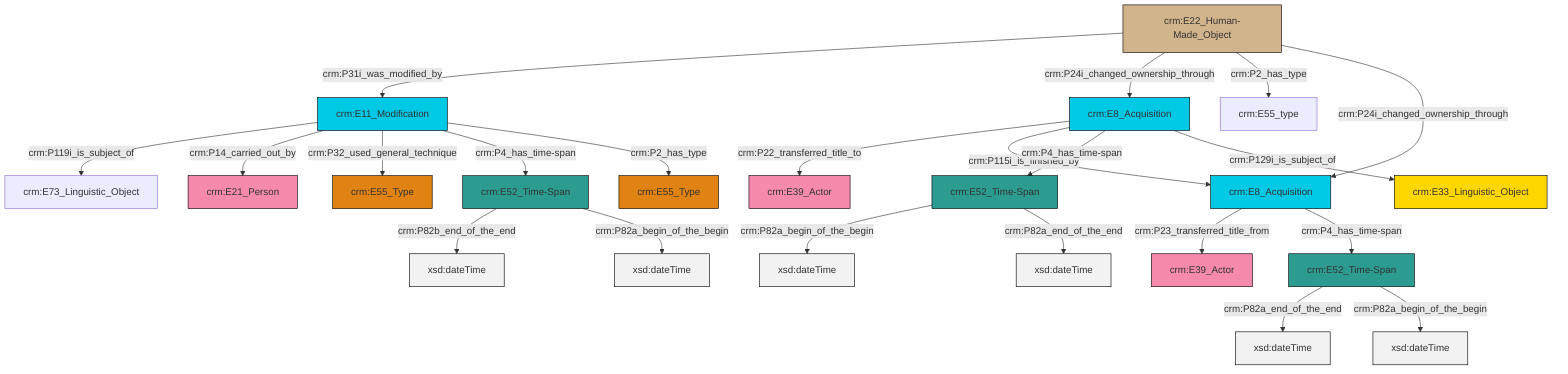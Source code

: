 graph TD
classDef Literal fill:#f2f2f2,stroke:#000000;
classDef CRM_Entity fill:#FFFFFF,stroke:#000000;
classDef Temporal_Entity fill:#00C9E6, stroke:#000000;
classDef Type fill:#E18312, stroke:#000000;
classDef Time-Span fill:#2C9C91, stroke:#000000;
classDef Appellation fill:#FFEB7F, stroke:#000000;
classDef Place fill:#008836, stroke:#000000;
classDef Persistent_Item fill:#B266B2, stroke:#000000;
classDef Conceptual_Object fill:#FFD700, stroke:#000000;
classDef Physical_Thing fill:#D2B48C, stroke:#000000;
classDef Actor fill:#f58aad, stroke:#000000;
classDef PC_Classes fill:#4ce600, stroke:#000000;
classDef Multi fill:#cccccc,stroke:#000000;

0["crm:E52_Time-Span"]:::Time-Span -->|crm:P82a_end_of_the_end| 1[xsd:dateTime]:::Literal
2["crm:E22_Human-Made_Object"]:::Physical_Thing -->|crm:P31i_was_modified_by| 3["crm:E11_Modification"]:::Temporal_Entity
4["crm:E52_Time-Span"]:::Time-Span -->|crm:P82b_end_of_the_end| 5[xsd:dateTime]:::Literal
2["crm:E22_Human-Made_Object"]:::Physical_Thing -->|crm:P24i_changed_ownership_through| 6["crm:E8_Acquisition"]:::Temporal_Entity
4["crm:E52_Time-Span"]:::Time-Span -->|crm:P82a_begin_of_the_begin| 11[xsd:dateTime]:::Literal
3["crm:E11_Modification"]:::Temporal_Entity -->|crm:P119i_is_subject_of| 14["crm:E73_Linguistic_Object"]:::Default
6["crm:E8_Acquisition"]:::Temporal_Entity -->|crm:P22_transferred_title_to| 15["crm:E39_Actor"]:::Actor
3["crm:E11_Modification"]:::Temporal_Entity -->|crm:P14_carried_out_by| 12["crm:E21_Person"]:::Actor
3["crm:E11_Modification"]:::Temporal_Entity -->|crm:P32_used_general_technique| 18["crm:E55_Type"]:::Type
2["crm:E22_Human-Made_Object"]:::Physical_Thing -->|crm:P2_has_type| 19["crm:E55_type"]:::Default
2["crm:E22_Human-Made_Object"]:::Physical_Thing -->|crm:P24i_changed_ownership_through| 20["crm:E8_Acquisition"]:::Temporal_Entity
20["crm:E8_Acquisition"]:::Temporal_Entity -->|crm:P23_transferred_title_from| 9["crm:E39_Actor"]:::Actor
6["crm:E8_Acquisition"]:::Temporal_Entity -->|crm:P115i_is_finished_by| 20["crm:E8_Acquisition"]:::Temporal_Entity
3["crm:E11_Modification"]:::Temporal_Entity -->|crm:P4_has_time-span| 4["crm:E52_Time-Span"]:::Time-Span
3["crm:E11_Modification"]:::Temporal_Entity -->|crm:P2_has_type| 22["crm:E55_Type"]:::Type
0["crm:E52_Time-Span"]:::Time-Span -->|crm:P82a_begin_of_the_begin| 24[xsd:dateTime]:::Literal
6["crm:E8_Acquisition"]:::Temporal_Entity -->|crm:P4_has_time-span| 7["crm:E52_Time-Span"]:::Time-Span
7["crm:E52_Time-Span"]:::Time-Span -->|crm:P82a_begin_of_the_begin| 26[xsd:dateTime]:::Literal
6["crm:E8_Acquisition"]:::Temporal_Entity -->|crm:P129i_is_subject_of| 30["crm:E33_Linguistic_Object"]:::Conceptual_Object
7["crm:E52_Time-Span"]:::Time-Span -->|crm:P82a_end_of_the_end| 34[xsd:dateTime]:::Literal
20["crm:E8_Acquisition"]:::Temporal_Entity -->|crm:P4_has_time-span| 0["crm:E52_Time-Span"]:::Time-Span
